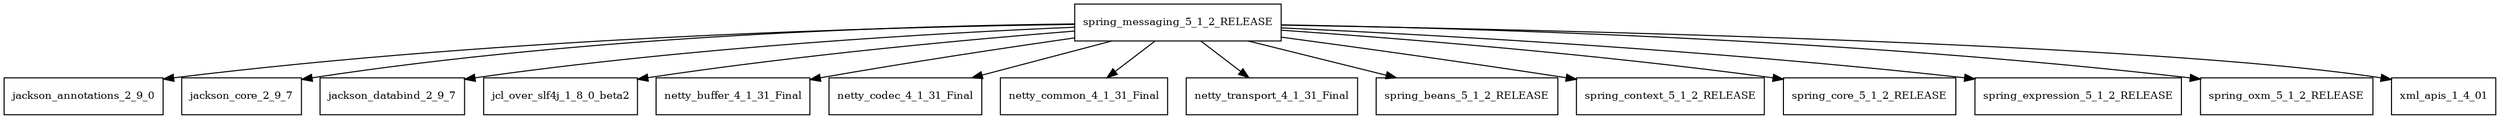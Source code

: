 digraph spring_messaging_5_1_2_RELEASE_dependencies {
  node [shape = box, fontsize=10.0];
  spring_messaging_5_1_2_RELEASE -> jackson_annotations_2_9_0;
  spring_messaging_5_1_2_RELEASE -> jackson_core_2_9_7;
  spring_messaging_5_1_2_RELEASE -> jackson_databind_2_9_7;
  spring_messaging_5_1_2_RELEASE -> jcl_over_slf4j_1_8_0_beta2;
  spring_messaging_5_1_2_RELEASE -> netty_buffer_4_1_31_Final;
  spring_messaging_5_1_2_RELEASE -> netty_codec_4_1_31_Final;
  spring_messaging_5_1_2_RELEASE -> netty_common_4_1_31_Final;
  spring_messaging_5_1_2_RELEASE -> netty_transport_4_1_31_Final;
  spring_messaging_5_1_2_RELEASE -> spring_beans_5_1_2_RELEASE;
  spring_messaging_5_1_2_RELEASE -> spring_context_5_1_2_RELEASE;
  spring_messaging_5_1_2_RELEASE -> spring_core_5_1_2_RELEASE;
  spring_messaging_5_1_2_RELEASE -> spring_expression_5_1_2_RELEASE;
  spring_messaging_5_1_2_RELEASE -> spring_oxm_5_1_2_RELEASE;
  spring_messaging_5_1_2_RELEASE -> xml_apis_1_4_01;
}
